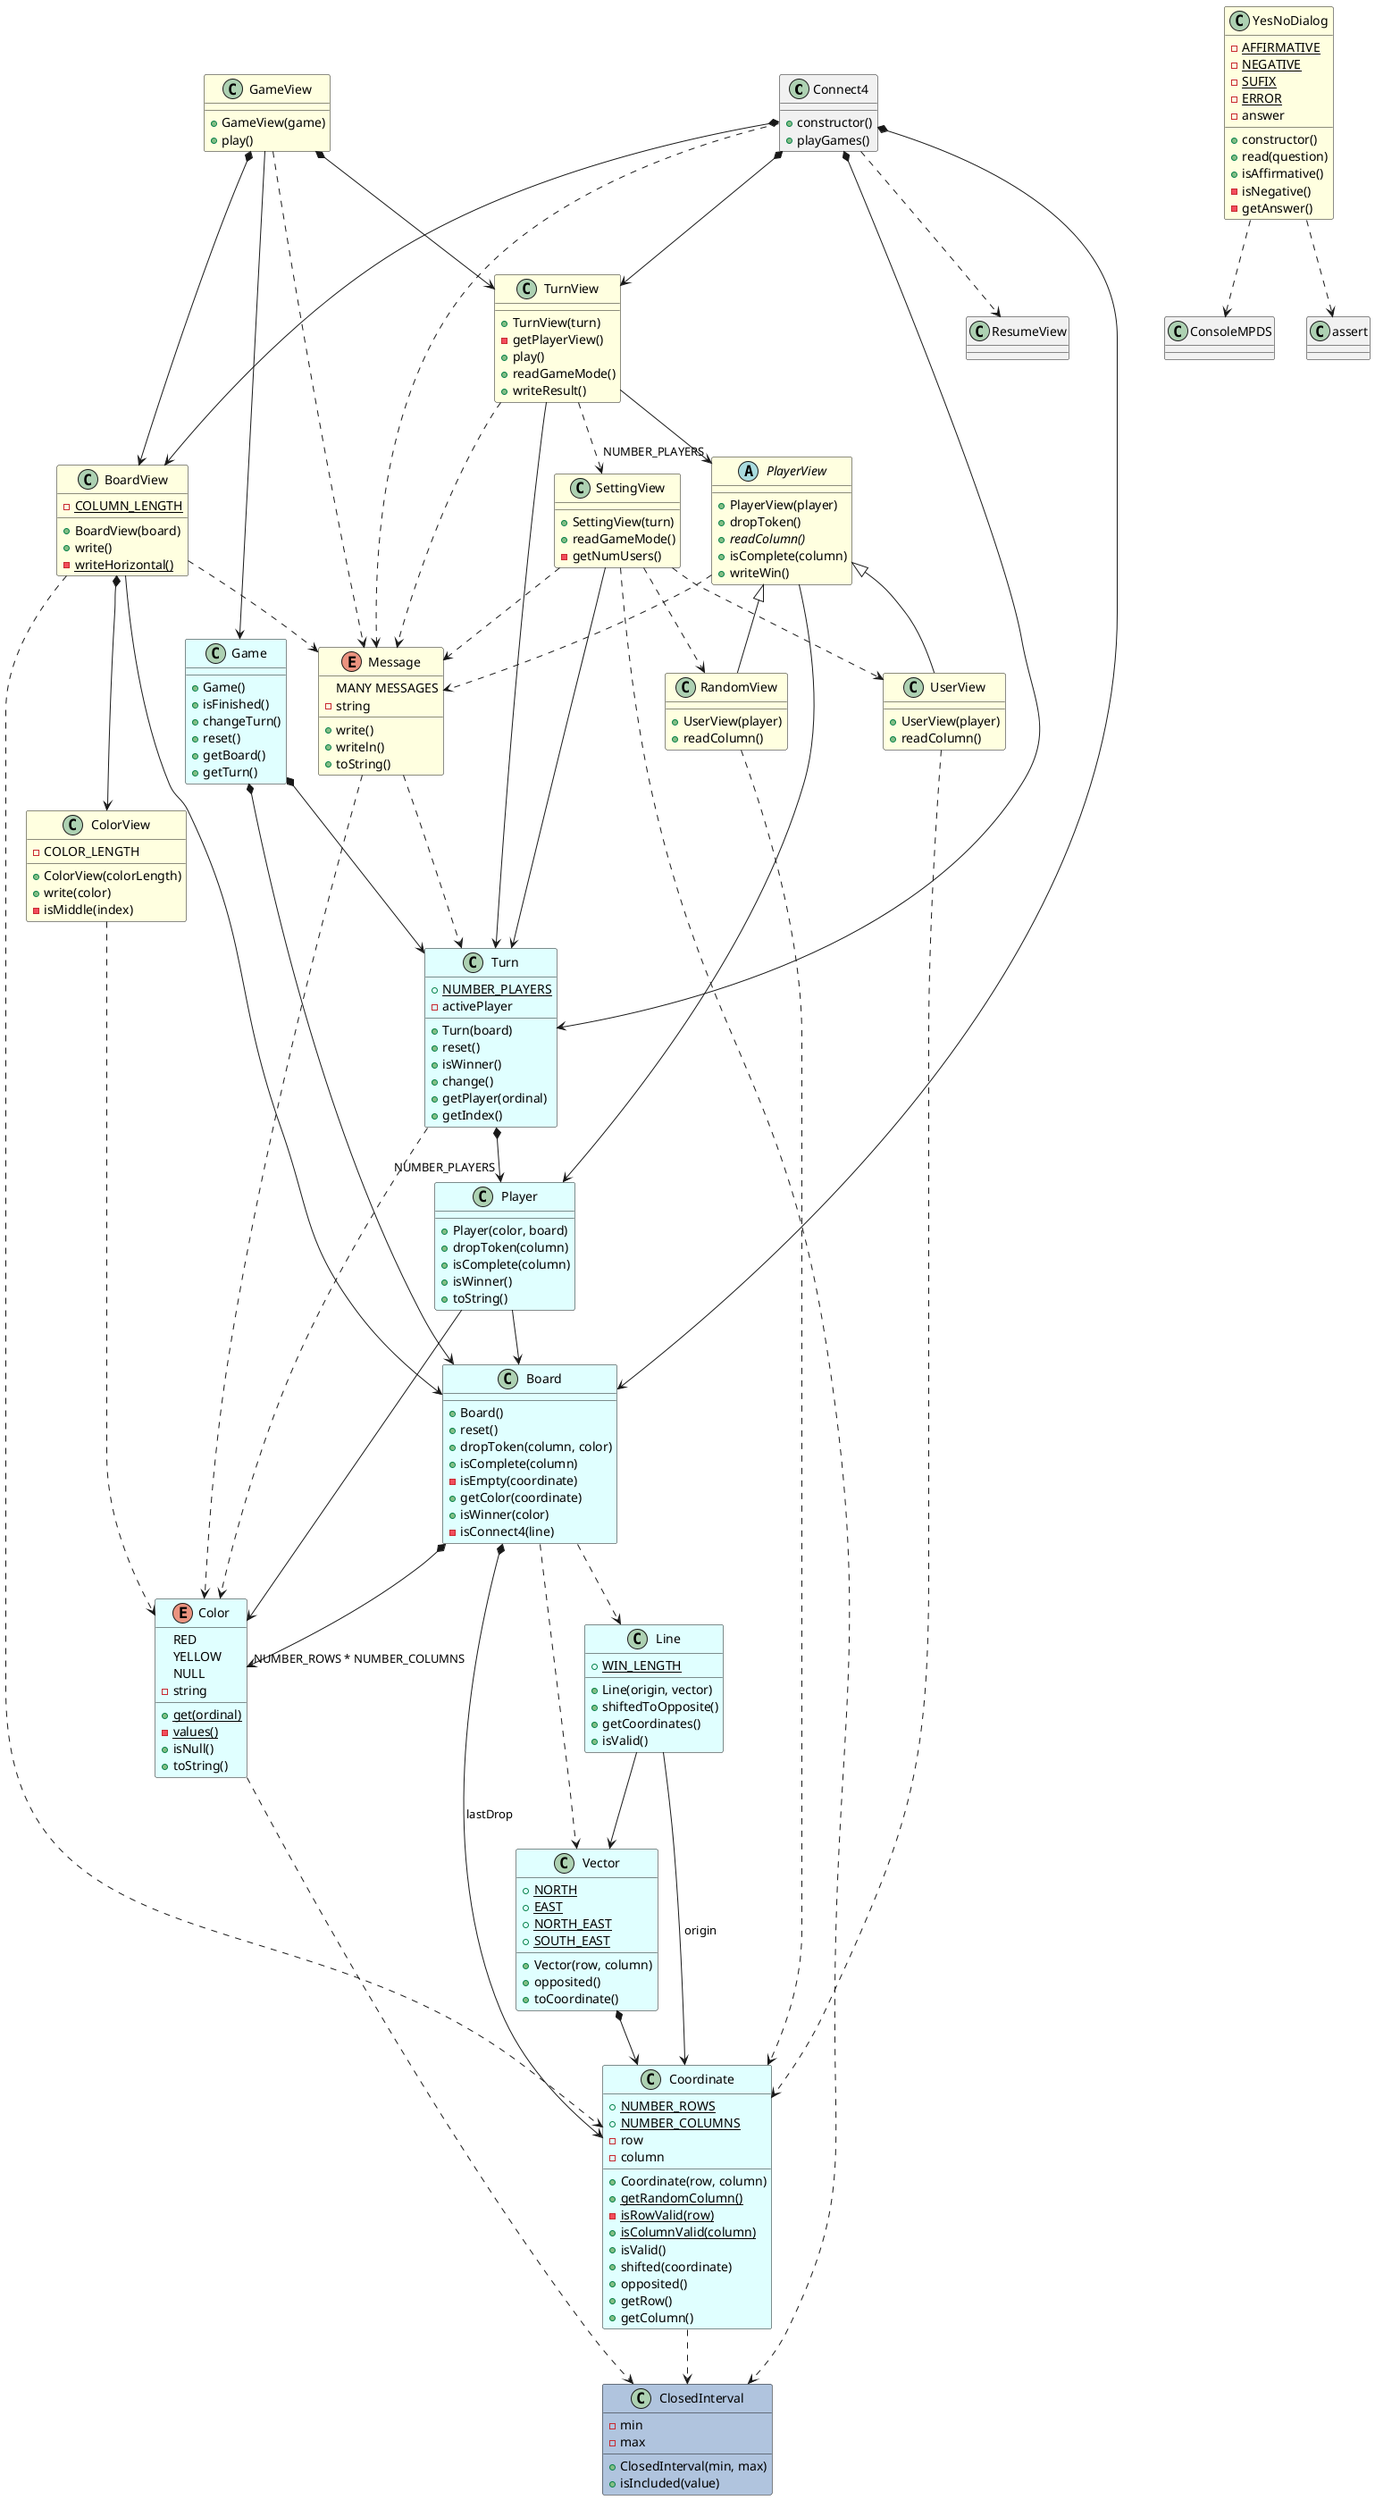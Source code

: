 @startuml analysis

class Connect4 {
    
    + constructor()
    + playGames()
}
Connect4 *--> Board
Connect4 *--> Turn
Connect4 *--> BoardView
Connect4 *--> TurnView
Connect4 ..> ResumeView
Connect4 ..> Message

class YesNoDialog #LightYellow {
    - {static} AFFIRMATIVE
    - {static} NEGATIVE
    - {static} SUFIX
    - {static} ERROR
    - answer

    + constructor()
    + read(question)
    + isAffirmative()
    - isNegative()
    - getAnswer()
}
YesNoDialog ..> ConsoleMPDS
YesNoDialog ..> assert

class GameView #LightYellow {

    + GameView(game)
    + play()
}
GameView --> Game
GameView *--> BoardView
GameView *--> TurnView
GameView ..> Message

class BoardView #LightYellow {
    - {static} COLUMN_LENGTH    

    + BoardView(board)
    + write()
    - {static} writeHorizontal()
}
BoardView --> Board
BoardView *--> ColorView
BoardView ..> Coordinate
BoardView ..> Message

class ColorView #LightYellow {
    - COLOR_LENGTH

    + ColorView(colorLength)
    + write(color)
    - isMiddle(index)
}
ColorView ..> Color

class TurnView #LightYellow {

    + TurnView(turn)
    - getPlayerView()
    + play()
    + readGameMode()
    + writeResult()    
}
TurnView --> Turn
TurnView --> "NUMBER_PLAYERS" PlayerView
TurnView ..> Message
TurnView ..> SettingView

class SettingView #LightYellow {

    + SettingView(turn)
    + readGameMode()
    - getNumUsers()
}
SettingView --> Turn
SettingView ..> Message
SettingView ..> ClosedInterval
SettingView ..> UserView
SettingView ..> RandomView

abstract class PlayerView #LightYellow {

    + PlayerView(player)    
    + dropToken()
    + {abstract} readColumn()
    + isComplete(column)
    + writeWin()
}
PlayerView --> Player
PlayerView ..> Message

class UserView #LightYellow {

    + UserView(player)
    + readColumn()
}
PlayerView <|-- UserView
UserView ..> Coordinate

class RandomView #LightYellow {

    + UserView(player)
    + readColumn()
}
PlayerView <|-- RandomView
RandomView ..> Coordinate

enum Message #LightYellow {
    MANY MESSAGES
    - string

    + write()
    + writeln()
    + toString()
}
Message ..> Turn
Message ..> Color

class Game #LightCyan {

    + Game()
    + isFinished()
    + changeTurn()
    + reset()
    + getBoard()
    + getTurn()
}
Game *--> Board
Game *--> Turn

class Turn #LightCyan {
    + {static} NUMBER_PLAYERS
    - activePlayer

    + Turn(board)
    + reset()
    + isWinner()
    + change()   
    + getPlayer(ordinal)
    + getIndex()
}
Turn *--> "NUMBER_PLAYERS" Player
Turn ..> Color

class Player #LightCyan {

    + Player(color, board)
    + dropToken(column)
    + isComplete(column)
    + isWinner()
    + toString()
}
Player --> Color
Player --> Board

class Board #LightCyan {

    + Board()
    + reset()
    + dropToken(column, color)
    + isComplete(column)
    - isEmpty(coordinate)
    + getColor(coordinate)
    + isWinner(color)
    - isConnect4(line)
}
Board *--> Coordinate : lastDrop
Board *--> "NUMBER_ROWS * NUMBER_COLUMNS" Color
Board ..> Vector
Board ..> Line

class Line #LightCyan {
    + {static} WIN_LENGTH

    + Line(origin, vector)
    + shiftedToOpposite()
    + getCoordinates()
    + isValid()
}
Line --> Coordinate : origin
Line --> Vector

class Vector #LightCyan {
    + {static} NORTH
    + {static} EAST
    + {static} NORTH_EAST
    + {static} SOUTH_EAST

    + Vector(row, column)
    + opposited()
    + toCoordinate()
}
Vector *--> Coordinate

class Coordinate #LightCyan {
    + {static} NUMBER_ROWS
    + {static} NUMBER_COLUMNS
    - row
    - column

    + Coordinate(row, column)
    + {static} getRandomColumn()
    - {static} isRowValid(row)
    + {static} isColumnValid(column)
    + isValid()
    + shifted(coordinate)
    + opposited()
    + getRow()
    + getColumn()
}
Coordinate ..> ClosedInterval

enum Color #LightCyan {
    RED
    YELLOW
    NULL
    - string

    + {static} get(ordinal)
    - {static} values()
    + isNull()
    + toString()
}
Color ..> ClosedInterval

class ClosedInterval #LightSteelBlue {
    - min
    - max

    + ClosedInterval(min, max)
    + isIncluded(value)
}

@enduml